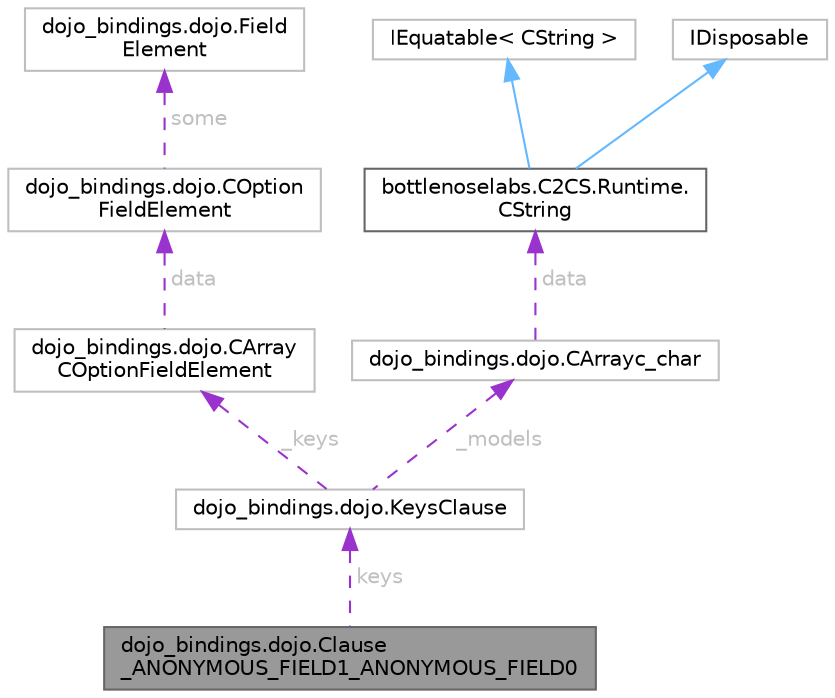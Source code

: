 digraph "dojo_bindings.dojo.Clause_ANONYMOUS_FIELD1_ANONYMOUS_FIELD0"
{
 // LATEX_PDF_SIZE
  bgcolor="transparent";
  edge [fontname=Helvetica,fontsize=10,labelfontname=Helvetica,labelfontsize=10];
  node [fontname=Helvetica,fontsize=10,shape=box,height=0.2,width=0.4];
  Node1 [id="Node000001",label="dojo_bindings.dojo.Clause\l_ANONYMOUS_FIELD1_ANONYMOUS_FIELD0",height=0.2,width=0.4,color="gray40", fillcolor="grey60", style="filled", fontcolor="black",tooltip=" "];
  Node2 -> Node1 [id="edge1_Node000001_Node000002",dir="back",color="darkorchid3",style="dashed",tooltip=" ",label=" keys",fontcolor="grey" ];
  Node2 [id="Node000002",label="dojo_bindings.dojo.KeysClause",height=0.2,width=0.4,color="grey75", fillcolor="white", style="filled",URL="$structdojo__bindings_1_1dojo_1_1_keys_clause.html",tooltip=" "];
  Node3 -> Node2 [id="edge2_Node000002_Node000003",dir="back",color="darkorchid3",style="dashed",tooltip=" ",label=" _keys",fontcolor="grey" ];
  Node3 [id="Node000003",label="dojo_bindings.dojo.CArray\lCOptionFieldElement",height=0.2,width=0.4,color="grey75", fillcolor="white", style="filled",URL="$structdojo__bindings_1_1dojo_1_1_c_array_c_option_field_element.html",tooltip=" "];
  Node4 -> Node3 [id="edge3_Node000003_Node000004",dir="back",color="darkorchid3",style="dashed",tooltip=" ",label=" data",fontcolor="grey" ];
  Node4 [id="Node000004",label="dojo_bindings.dojo.COption\lFieldElement",height=0.2,width=0.4,color="grey75", fillcolor="white", style="filled",URL="$structdojo__bindings_1_1dojo_1_1_c_option_field_element.html",tooltip=" "];
  Node5 -> Node4 [id="edge4_Node000004_Node000005",dir="back",color="darkorchid3",style="dashed",tooltip=" ",label=" some",fontcolor="grey" ];
  Node5 [id="Node000005",label="dojo_bindings.dojo.Field\lElement",height=0.2,width=0.4,color="grey75", fillcolor="white", style="filled",URL="$structdojo__bindings_1_1dojo_1_1_field_element.html",tooltip=" "];
  Node6 -> Node2 [id="edge5_Node000002_Node000006",dir="back",color="darkorchid3",style="dashed",tooltip=" ",label=" _models",fontcolor="grey" ];
  Node6 [id="Node000006",label="dojo_bindings.dojo.CArrayc_char",height=0.2,width=0.4,color="grey75", fillcolor="white", style="filled",URL="$structdojo__bindings_1_1dojo_1_1_c_arrayc__char.html",tooltip=" "];
  Node7 -> Node6 [id="edge6_Node000006_Node000007",dir="back",color="darkorchid3",style="dashed",tooltip=" ",label=" data",fontcolor="grey" ];
  Node7 [id="Node000007",label="bottlenoselabs.C2CS.Runtime.\lCString",height=0.2,width=0.4,color="gray40", fillcolor="white", style="filled",URL="$structbottlenoselabs_1_1_c2_c_s_1_1_runtime_1_1_c_string.html",tooltip="A pointer value type of bytes that represent a string; the C type char*."];
  Node8 -> Node7 [id="edge7_Node000007_Node000008",dir="back",color="steelblue1",style="solid",tooltip=" "];
  Node8 [id="Node000008",label="IEquatable\< CString \>",height=0.2,width=0.4,color="grey75", fillcolor="white", style="filled",tooltip=" "];
  Node9 -> Node7 [id="edge8_Node000007_Node000009",dir="back",color="steelblue1",style="solid",tooltip=" "];
  Node9 [id="Node000009",label="IDisposable",height=0.2,width=0.4,color="grey75", fillcolor="white", style="filled",tooltip=" "];
}

